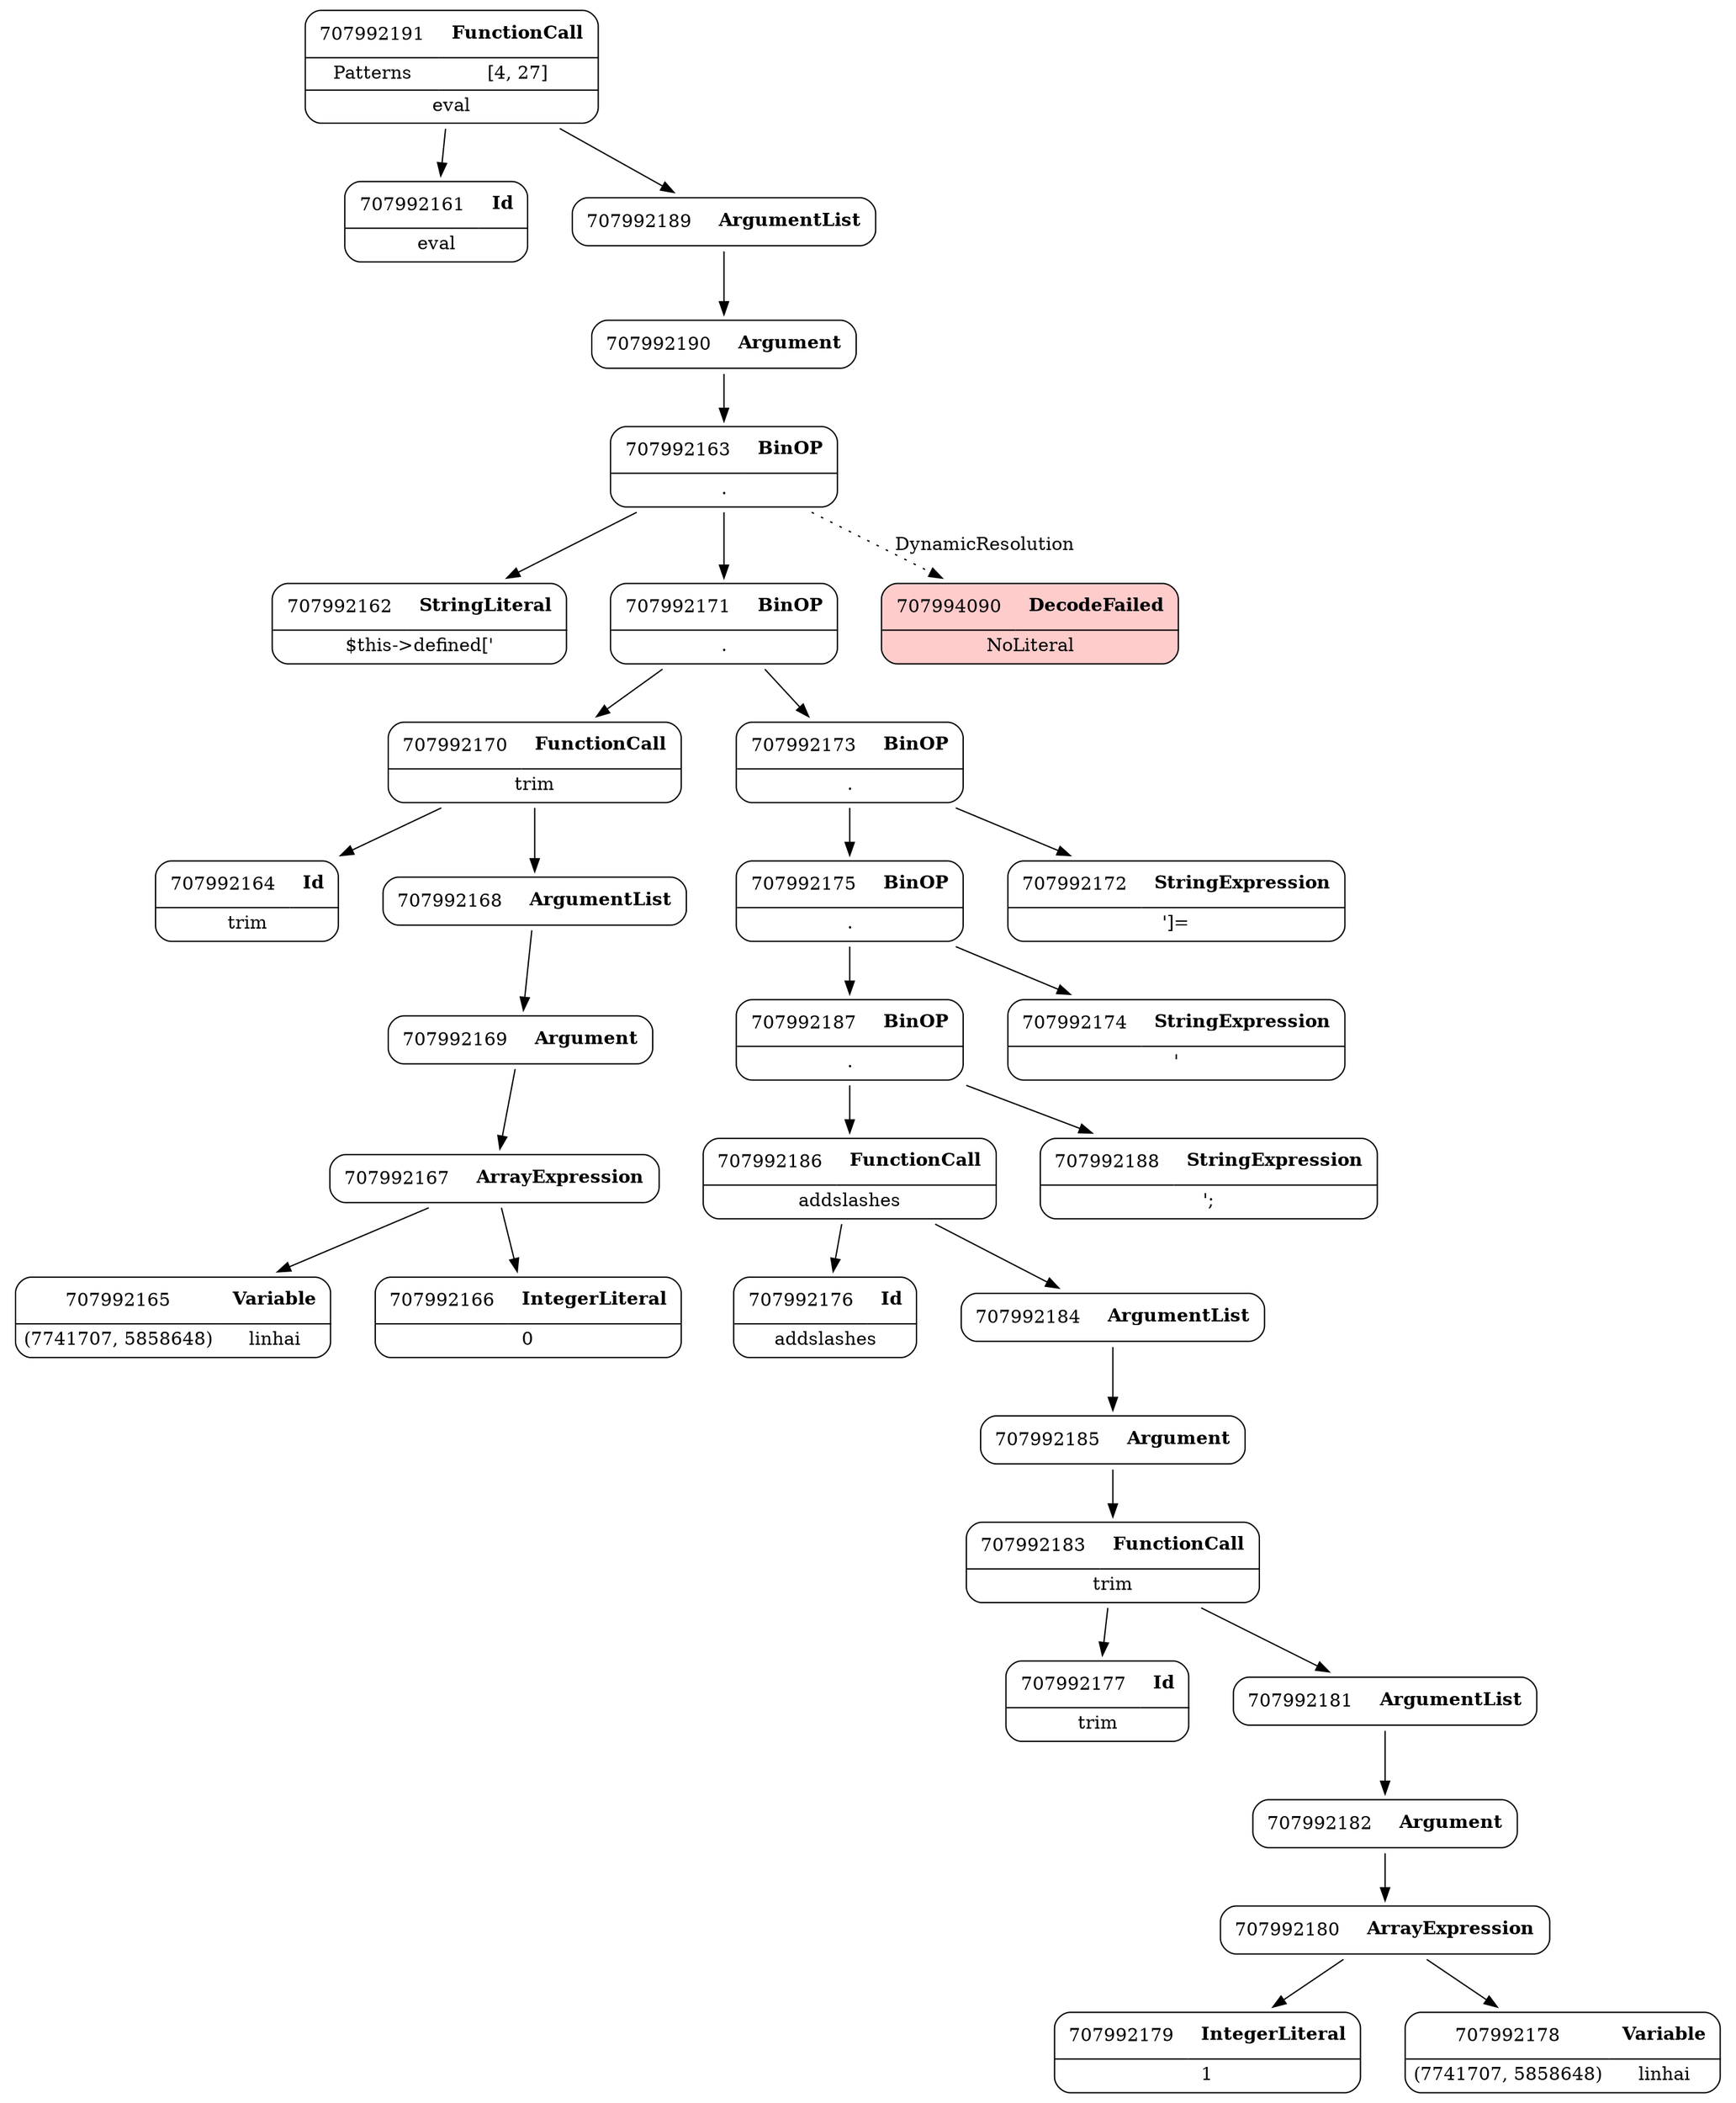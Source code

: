 digraph ast {
node [shape=none];
707992179 [label=<<TABLE border='1' cellspacing='0' cellpadding='10' style='rounded' ><TR><TD border='0'>707992179</TD><TD border='0'><B>IntegerLiteral</B></TD></TR><HR/><TR><TD border='0' cellpadding='5' colspan='2'>1</TD></TR></TABLE>>];
707992178 [label=<<TABLE border='1' cellspacing='0' cellpadding='10' style='rounded' ><TR><TD border='0'>707992178</TD><TD border='0'><B>Variable</B></TD></TR><HR/><TR><TD border='0' cellpadding='5'>(7741707, 5858648)</TD><TD border='0' cellpadding='5'>linhai</TD></TR></TABLE>>];
707992177 [label=<<TABLE border='1' cellspacing='0' cellpadding='10' style='rounded' ><TR><TD border='0'>707992177</TD><TD border='0'><B>Id</B></TD></TR><HR/><TR><TD border='0' cellpadding='5' colspan='2'>trim</TD></TR></TABLE>>];
707992176 [label=<<TABLE border='1' cellspacing='0' cellpadding='10' style='rounded' ><TR><TD border='0'>707992176</TD><TD border='0'><B>Id</B></TD></TR><HR/><TR><TD border='0' cellpadding='5' colspan='2'>addslashes</TD></TR></TABLE>>];
707992183 [label=<<TABLE border='1' cellspacing='0' cellpadding='10' style='rounded' ><TR><TD border='0'>707992183</TD><TD border='0'><B>FunctionCall</B></TD></TR><HR/><TR><TD border='0' cellpadding='5' colspan='2'>trim</TD></TR></TABLE>>];
707992183 -> 707992177 [weight=2];
707992183 -> 707992181 [weight=2];
707992182 [label=<<TABLE border='1' cellspacing='0' cellpadding='10' style='rounded' ><TR><TD border='0'>707992182</TD><TD border='0'><B>Argument</B></TD></TR></TABLE>>];
707992182 -> 707992180 [weight=2];
707992181 [label=<<TABLE border='1' cellspacing='0' cellpadding='10' style='rounded' ><TR><TD border='0'>707992181</TD><TD border='0'><B>ArgumentList</B></TD></TR></TABLE>>];
707992181 -> 707992182 [weight=2];
707992180 [label=<<TABLE border='1' cellspacing='0' cellpadding='10' style='rounded' ><TR><TD border='0'>707992180</TD><TD border='0'><B>ArrayExpression</B></TD></TR></TABLE>>];
707992180 -> 707992178 [weight=2];
707992180 -> 707992179 [weight=2];
707992187 [label=<<TABLE border='1' cellspacing='0' cellpadding='10' style='rounded' ><TR><TD border='0'>707992187</TD><TD border='0'><B>BinOP</B></TD></TR><HR/><TR><TD border='0' cellpadding='5' colspan='2'>.</TD></TR></TABLE>>];
707992187 -> 707992186 [weight=2];
707992187 -> 707992188 [weight=2];
707992186 [label=<<TABLE border='1' cellspacing='0' cellpadding='10' style='rounded' ><TR><TD border='0'>707992186</TD><TD border='0'><B>FunctionCall</B></TD></TR><HR/><TR><TD border='0' cellpadding='5' colspan='2'>addslashes</TD></TR></TABLE>>];
707992186 -> 707992176 [weight=2];
707992186 -> 707992184 [weight=2];
707992185 [label=<<TABLE border='1' cellspacing='0' cellpadding='10' style='rounded' ><TR><TD border='0'>707992185</TD><TD border='0'><B>Argument</B></TD></TR></TABLE>>];
707992185 -> 707992183 [weight=2];
707992184 [label=<<TABLE border='1' cellspacing='0' cellpadding='10' style='rounded' ><TR><TD border='0'>707992184</TD><TD border='0'><B>ArgumentList</B></TD></TR></TABLE>>];
707992184 -> 707992185 [weight=2];
707992191 [label=<<TABLE border='1' cellspacing='0' cellpadding='10' style='rounded' ><TR><TD border='0'>707992191</TD><TD border='0'><B>FunctionCall</B></TD></TR><HR/><TR><TD border='0' cellpadding='5'>Patterns</TD><TD border='0' cellpadding='5'>[4, 27]</TD></TR><HR/><TR><TD border='0' cellpadding='5' colspan='2'>eval</TD></TR></TABLE>>];
707992191 -> 707992161 [weight=2];
707992191 -> 707992189 [weight=2];
707992190 [label=<<TABLE border='1' cellspacing='0' cellpadding='10' style='rounded' ><TR><TD border='0'>707992190</TD><TD border='0'><B>Argument</B></TD></TR></TABLE>>];
707992190 -> 707992163 [weight=2];
707992189 [label=<<TABLE border='1' cellspacing='0' cellpadding='10' style='rounded' ><TR><TD border='0'>707992189</TD><TD border='0'><B>ArgumentList</B></TD></TR></TABLE>>];
707992189 -> 707992190 [weight=2];
707992188 [label=<<TABLE border='1' cellspacing='0' cellpadding='10' style='rounded' ><TR><TD border='0'>707992188</TD><TD border='0'><B>StringExpression</B></TD></TR><HR/><TR><TD border='0' cellpadding='5' colspan='2'>';</TD></TR></TABLE>>];
707992163 [label=<<TABLE border='1' cellspacing='0' cellpadding='10' style='rounded' ><TR><TD border='0'>707992163</TD><TD border='0'><B>BinOP</B></TD></TR><HR/><TR><TD border='0' cellpadding='5' colspan='2'>.</TD></TR></TABLE>>];
707992163 -> 707992162 [weight=2];
707992163 -> 707992171 [weight=2];
707992163 -> 707994090 [style=dotted,label=DynamicResolution];
707992162 [label=<<TABLE border='1' cellspacing='0' cellpadding='10' style='rounded' ><TR><TD border='0'>707992162</TD><TD border='0'><B>StringLiteral</B></TD></TR><HR/><TR><TD border='0' cellpadding='5' colspan='2'>$this-&gt;defined['</TD></TR></TABLE>>];
707992161 [label=<<TABLE border='1' cellspacing='0' cellpadding='10' style='rounded' ><TR><TD border='0'>707992161</TD><TD border='0'><B>Id</B></TD></TR><HR/><TR><TD border='0' cellpadding='5' colspan='2'>eval</TD></TR></TABLE>>];
707992167 [label=<<TABLE border='1' cellspacing='0' cellpadding='10' style='rounded' ><TR><TD border='0'>707992167</TD><TD border='0'><B>ArrayExpression</B></TD></TR></TABLE>>];
707992167 -> 707992165 [weight=2];
707992167 -> 707992166 [weight=2];
707992166 [label=<<TABLE border='1' cellspacing='0' cellpadding='10' style='rounded' ><TR><TD border='0'>707992166</TD><TD border='0'><B>IntegerLiteral</B></TD></TR><HR/><TR><TD border='0' cellpadding='5' colspan='2'>0</TD></TR></TABLE>>];
707992165 [label=<<TABLE border='1' cellspacing='0' cellpadding='10' style='rounded' ><TR><TD border='0'>707992165</TD><TD border='0'><B>Variable</B></TD></TR><HR/><TR><TD border='0' cellpadding='5'>(7741707, 5858648)</TD><TD border='0' cellpadding='5'>linhai</TD></TR></TABLE>>];
707992164 [label=<<TABLE border='1' cellspacing='0' cellpadding='10' style='rounded' ><TR><TD border='0'>707992164</TD><TD border='0'><B>Id</B></TD></TR><HR/><TR><TD border='0' cellpadding='5' colspan='2'>trim</TD></TR></TABLE>>];
707992171 [label=<<TABLE border='1' cellspacing='0' cellpadding='10' style='rounded' ><TR><TD border='0'>707992171</TD><TD border='0'><B>BinOP</B></TD></TR><HR/><TR><TD border='0' cellpadding='5' colspan='2'>.</TD></TR></TABLE>>];
707992171 -> 707992170 [weight=2];
707992171 -> 707992173 [weight=2];
707992170 [label=<<TABLE border='1' cellspacing='0' cellpadding='10' style='rounded' ><TR><TD border='0'>707992170</TD><TD border='0'><B>FunctionCall</B></TD></TR><HR/><TR><TD border='0' cellpadding='5' colspan='2'>trim</TD></TR></TABLE>>];
707992170 -> 707992164 [weight=2];
707992170 -> 707992168 [weight=2];
707994090 [label=<<TABLE border='1' cellspacing='0' cellpadding='10' style='rounded' bgcolor='#FFCCCC' ><TR><TD border='0'>707994090</TD><TD border='0'><B>DecodeFailed</B></TD></TR><HR/><TR><TD border='0' cellpadding='5' colspan='2'>NoLiteral</TD></TR></TABLE>>];
707992169 [label=<<TABLE border='1' cellspacing='0' cellpadding='10' style='rounded' ><TR><TD border='0'>707992169</TD><TD border='0'><B>Argument</B></TD></TR></TABLE>>];
707992169 -> 707992167 [weight=2];
707992168 [label=<<TABLE border='1' cellspacing='0' cellpadding='10' style='rounded' ><TR><TD border='0'>707992168</TD><TD border='0'><B>ArgumentList</B></TD></TR></TABLE>>];
707992168 -> 707992169 [weight=2];
707992175 [label=<<TABLE border='1' cellspacing='0' cellpadding='10' style='rounded' ><TR><TD border='0'>707992175</TD><TD border='0'><B>BinOP</B></TD></TR><HR/><TR><TD border='0' cellpadding='5' colspan='2'>.</TD></TR></TABLE>>];
707992175 -> 707992174 [weight=2];
707992175 -> 707992187 [weight=2];
707992174 [label=<<TABLE border='1' cellspacing='0' cellpadding='10' style='rounded' ><TR><TD border='0'>707992174</TD><TD border='0'><B>StringExpression</B></TD></TR><HR/><TR><TD border='0' cellpadding='5' colspan='2'>'</TD></TR></TABLE>>];
707992173 [label=<<TABLE border='1' cellspacing='0' cellpadding='10' style='rounded' ><TR><TD border='0'>707992173</TD><TD border='0'><B>BinOP</B></TD></TR><HR/><TR><TD border='0' cellpadding='5' colspan='2'>.</TD></TR></TABLE>>];
707992173 -> 707992172 [weight=2];
707992173 -> 707992175 [weight=2];
707992172 [label=<<TABLE border='1' cellspacing='0' cellpadding='10' style='rounded' ><TR><TD border='0'>707992172</TD><TD border='0'><B>StringExpression</B></TD></TR><HR/><TR><TD border='0' cellpadding='5' colspan='2'>']=</TD></TR></TABLE>>];
}
